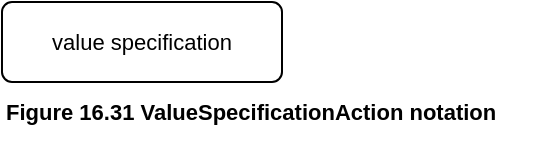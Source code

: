 <mxfile version="21.6.8" type="device" pages="2">
  <diagram name="16.31" id="xUytshtZ7d8cUorEmy2a">
    <mxGraphModel dx="877" dy="511" grid="1" gridSize="10" guides="1" tooltips="1" connect="1" arrows="1" fold="1" page="1" pageScale="1" pageWidth="1169" pageHeight="827" math="0" shadow="0">
      <root>
        <mxCell id="0" />
        <mxCell id="1" parent="0" />
        <mxCell id="gIBsS-Jc2gFTry_dbrUb-1" value="value specification" style="html=1;align=center;verticalAlign=middle;rounded=1;absoluteArcSize=1;arcSize=10;dashed=0;whiteSpace=wrap;fontFamily=Helvetica;fontSize=11;fontColor=default;" vertex="1" parent="1">
          <mxGeometry width="140" height="40" as="geometry" />
        </mxCell>
        <mxCell id="gIBsS-Jc2gFTry_dbrUb-2" value="&lt;b&gt;Figure 16.31 ValueSpecificationAction notation&lt;/b&gt;" style="text;html=1;align=left;verticalAlign=middle;resizable=0;points=[];autosize=1;strokeColor=none;fillColor=none;fontSize=11;fontFamily=Helvetica;fontColor=default;" vertex="1" parent="1">
          <mxGeometry y="40" width="270" height="30" as="geometry" />
        </mxCell>
      </root>
    </mxGraphModel>
  </diagram>
  <diagram id="Khm_ExaO_xYIJPCP9HYi" name="16.32">
    <mxGraphModel dx="877" dy="511" grid="1" gridSize="10" guides="1" tooltips="1" connect="1" arrows="1" fold="1" page="1" pageScale="1" pageWidth="1169" pageHeight="827" math="0" shadow="0">
      <root>
        <mxCell id="0" />
        <mxCell id="1" parent="0" />
        <mxCell id="V5PqDJxINXyF8QGoO9_U-1" value="" style="html=1;align=right;verticalAlign=top;rounded=1;absoluteArcSize=1;arcSize=50;dashed=0;spacingTop=10;spacingRight=30;whiteSpace=wrap;fontFamily=Helvetica;fontSize=11;fontColor=default;" vertex="1" parent="1">
          <mxGeometry width="260" height="160" as="geometry" />
        </mxCell>
        <mxCell id="V5PqDJxINXyF8QGoO9_U-9" style="edgeStyle=orthogonalEdgeStyle;shape=connector;rounded=0;orthogonalLoop=1;jettySize=auto;html=1;entryX=0.5;entryY=0;entryDx=0;entryDy=0;labelBackgroundColor=default;strokeColor=default;fontFamily=Helvetica;fontSize=11;fontColor=default;endArrow=openThin;endFill=0;endSize=12;" edge="1" parent="1" source="V5PqDJxINXyF8QGoO9_U-2" target="V5PqDJxINXyF8QGoO9_U-5">
          <mxGeometry relative="1" as="geometry" />
        </mxCell>
        <mxCell id="V5PqDJxINXyF8QGoO9_U-2" value="5" style="html=1;align=center;verticalAlign=middle;rounded=1;absoluteArcSize=1;arcSize=10;dashed=0;whiteSpace=wrap;fontFamily=Helvetica;fontSize=11;fontColor=default;" vertex="1" parent="1">
          <mxGeometry x="115" y="20" width="30" height="30" as="geometry" />
        </mxCell>
        <mxCell id="V5PqDJxINXyF8QGoO9_U-10" style="edgeStyle=orthogonalEdgeStyle;shape=connector;rounded=0;orthogonalLoop=1;jettySize=auto;html=1;entryX=0.5;entryY=1;entryDx=0;entryDy=0;labelBackgroundColor=default;strokeColor=default;fontFamily=Helvetica;fontSize=11;fontColor=default;endArrow=openThin;endFill=0;endSize=12;exitX=1;exitY=0.5;exitDx=0;exitDy=0;" edge="1" parent="1" source="V5PqDJxINXyF8QGoO9_U-3" target="V5PqDJxINXyF8QGoO9_U-5">
          <mxGeometry relative="1" as="geometry" />
        </mxCell>
        <mxCell id="V5PqDJxINXyF8QGoO9_U-3" value="6" style="html=1;align=center;verticalAlign=middle;rounded=1;absoluteArcSize=1;arcSize=10;dashed=0;whiteSpace=wrap;fontFamily=Helvetica;fontSize=11;fontColor=default;" vertex="1" parent="1">
          <mxGeometry x="115" y="110" width="30" height="30" as="geometry" />
        </mxCell>
        <mxCell id="V5PqDJxINXyF8QGoO9_U-7" style="edgeStyle=orthogonalEdgeStyle;shape=connector;rounded=0;orthogonalLoop=1;jettySize=auto;html=1;entryX=0;entryY=0.5;entryDx=0;entryDy=0;labelBackgroundColor=default;strokeColor=default;fontFamily=Helvetica;fontSize=11;fontColor=default;endArrow=openThin;endFill=0;endSize=12;exitX=0.5;exitY=1;exitDx=0;exitDy=0;" edge="1" parent="1" source="V5PqDJxINXyF8QGoO9_U-4" target="V5PqDJxINXyF8QGoO9_U-3">
          <mxGeometry relative="1" as="geometry" />
        </mxCell>
        <mxCell id="V5PqDJxINXyF8QGoO9_U-8" style="edgeStyle=orthogonalEdgeStyle;shape=connector;rounded=0;orthogonalLoop=1;jettySize=auto;html=1;entryX=0;entryY=0.5;entryDx=0;entryDy=0;labelBackgroundColor=default;strokeColor=default;fontFamily=Helvetica;fontSize=11;fontColor=default;endArrow=openThin;endFill=0;endSize=12;exitX=0.5;exitY=0;exitDx=0;exitDy=0;" edge="1" parent="1" source="V5PqDJxINXyF8QGoO9_U-4" target="V5PqDJxINXyF8QGoO9_U-2">
          <mxGeometry relative="1" as="geometry" />
        </mxCell>
        <mxCell id="V5PqDJxINXyF8QGoO9_U-12" style="shape=connector;rounded=0;orthogonalLoop=1;jettySize=auto;html=1;labelBackgroundColor=default;strokeColor=default;fontFamily=Helvetica;fontSize=11;fontColor=default;endArrow=openThin;endFill=0;endSize=12;" edge="1" parent="1" target="V5PqDJxINXyF8QGoO9_U-4">
          <mxGeometry relative="1" as="geometry">
            <mxPoint x="30" y="80" as="sourcePoint" />
          </mxGeometry>
        </mxCell>
        <mxCell id="V5PqDJxINXyF8QGoO9_U-4" value="" style="rhombus;fontFamily=Helvetica;fontSize=11;fontColor=default;" vertex="1" parent="1">
          <mxGeometry x="61" y="70" width="20" height="20" as="geometry" />
        </mxCell>
        <mxCell id="V5PqDJxINXyF8QGoO9_U-14" value="" style="edgeStyle=orthogonalEdgeStyle;shape=connector;rounded=0;orthogonalLoop=1;jettySize=auto;html=1;labelBackgroundColor=default;strokeColor=default;fontFamily=Helvetica;fontSize=11;fontColor=default;endArrow=openThin;endFill=0;endSize=12;" edge="1" parent="1" source="V5PqDJxINXyF8QGoO9_U-5" target="V5PqDJxINXyF8QGoO9_U-13">
          <mxGeometry relative="1" as="geometry" />
        </mxCell>
        <mxCell id="V5PqDJxINXyF8QGoO9_U-5" value="" style="rhombus;fontFamily=Helvetica;fontSize=11;fontColor=default;" vertex="1" parent="1">
          <mxGeometry x="170" y="70" width="20" height="20" as="geometry" />
        </mxCell>
        <mxCell id="V5PqDJxINXyF8QGoO9_U-13" value="Integer" style="whiteSpace=wrap;html=1;fontSize=11;" vertex="1" parent="1">
          <mxGeometry x="230" y="65" width="60" height="30" as="geometry" />
        </mxCell>
        <mxCell id="V5PqDJxINXyF8QGoO9_U-15" value="&lt;b&gt;Figure 16.32 ValueSpecificationActions&lt;/b&gt;" style="text;html=1;align=left;verticalAlign=middle;resizable=0;points=[];autosize=1;strokeColor=none;fillColor=none;fontSize=11;fontFamily=Helvetica;fontColor=default;" vertex="1" parent="1">
          <mxGeometry y="160" width="230" height="30" as="geometry" />
        </mxCell>
      </root>
    </mxGraphModel>
  </diagram>
</mxfile>
